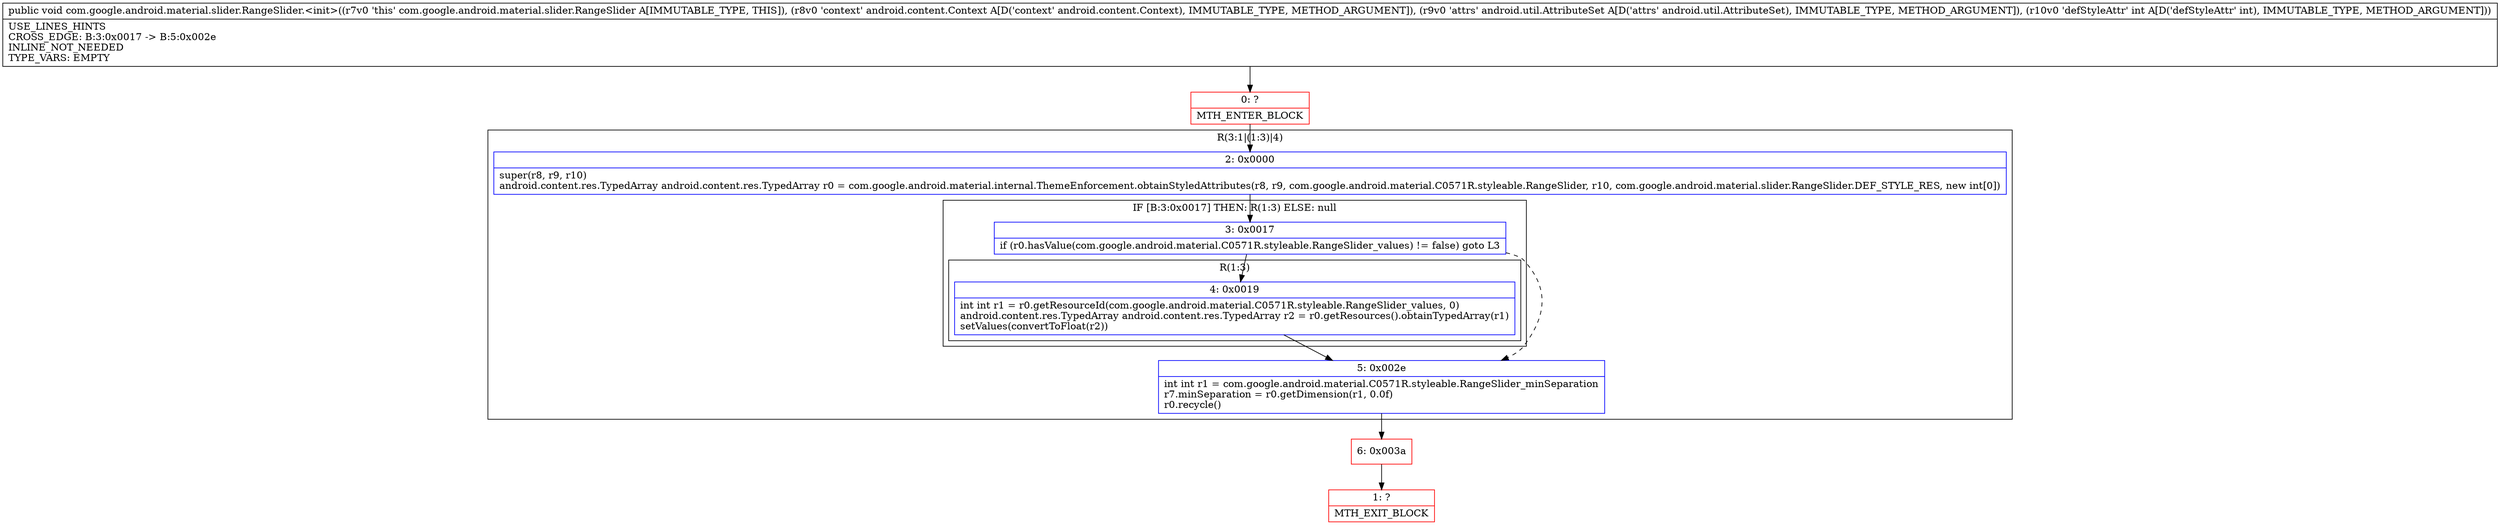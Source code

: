 digraph "CFG forcom.google.android.material.slider.RangeSlider.\<init\>(Landroid\/content\/Context;Landroid\/util\/AttributeSet;I)V" {
subgraph cluster_Region_428242377 {
label = "R(3:1|(1:3)|4)";
node [shape=record,color=blue];
Node_2 [shape=record,label="{2\:\ 0x0000|super(r8, r9, r10)\landroid.content.res.TypedArray android.content.res.TypedArray r0 = com.google.android.material.internal.ThemeEnforcement.obtainStyledAttributes(r8, r9, com.google.android.material.C0571R.styleable.RangeSlider, r10, com.google.android.material.slider.RangeSlider.DEF_STYLE_RES, new int[0])\l}"];
subgraph cluster_IfRegion_1316865499 {
label = "IF [B:3:0x0017] THEN: R(1:3) ELSE: null";
node [shape=record,color=blue];
Node_3 [shape=record,label="{3\:\ 0x0017|if (r0.hasValue(com.google.android.material.C0571R.styleable.RangeSlider_values) != false) goto L3\l}"];
subgraph cluster_Region_1816685437 {
label = "R(1:3)";
node [shape=record,color=blue];
Node_4 [shape=record,label="{4\:\ 0x0019|int int r1 = r0.getResourceId(com.google.android.material.C0571R.styleable.RangeSlider_values, 0)\landroid.content.res.TypedArray android.content.res.TypedArray r2 = r0.getResources().obtainTypedArray(r1)\lsetValues(convertToFloat(r2))\l}"];
}
}
Node_5 [shape=record,label="{5\:\ 0x002e|int int r1 = com.google.android.material.C0571R.styleable.RangeSlider_minSeparation\lr7.minSeparation = r0.getDimension(r1, 0.0f)\lr0.recycle()\l}"];
}
Node_0 [shape=record,color=red,label="{0\:\ ?|MTH_ENTER_BLOCK\l}"];
Node_6 [shape=record,color=red,label="{6\:\ 0x003a}"];
Node_1 [shape=record,color=red,label="{1\:\ ?|MTH_EXIT_BLOCK\l}"];
MethodNode[shape=record,label="{public void com.google.android.material.slider.RangeSlider.\<init\>((r7v0 'this' com.google.android.material.slider.RangeSlider A[IMMUTABLE_TYPE, THIS]), (r8v0 'context' android.content.Context A[D('context' android.content.Context), IMMUTABLE_TYPE, METHOD_ARGUMENT]), (r9v0 'attrs' android.util.AttributeSet A[D('attrs' android.util.AttributeSet), IMMUTABLE_TYPE, METHOD_ARGUMENT]), (r10v0 'defStyleAttr' int A[D('defStyleAttr' int), IMMUTABLE_TYPE, METHOD_ARGUMENT]))  | USE_LINES_HINTS\lCROSS_EDGE: B:3:0x0017 \-\> B:5:0x002e\lINLINE_NOT_NEEDED\lTYPE_VARS: EMPTY\l}"];
MethodNode -> Node_0;Node_2 -> Node_3;
Node_3 -> Node_4;
Node_3 -> Node_5[style=dashed];
Node_4 -> Node_5;
Node_5 -> Node_6;
Node_0 -> Node_2;
Node_6 -> Node_1;
}

